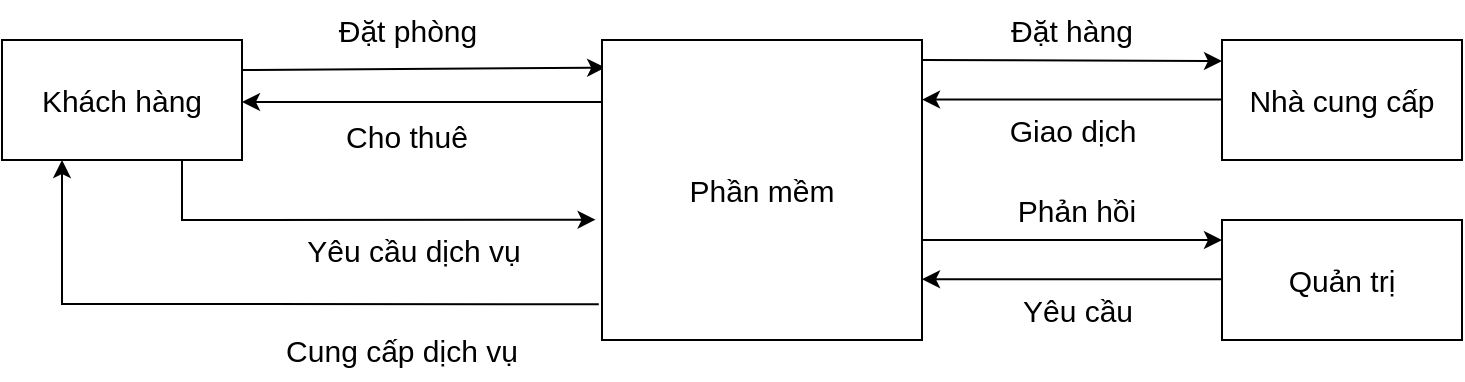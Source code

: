 <mxfile version="18.0.4" type="github">
  <diagram id="HtxfLFjV96LtqhZwu3Rr" name="Page-1">
    <mxGraphModel dx="1038" dy="539" grid="1" gridSize="10" guides="1" tooltips="1" connect="1" arrows="1" fold="1" page="1" pageScale="1" pageWidth="850" pageHeight="1100" math="0" shadow="0">
      <root>
        <mxCell id="0" />
        <mxCell id="1" parent="0" />
        <mxCell id="dyBA7OJeBolkiEJ0vb4M-5" style="rounded=0;orthogonalLoop=1;jettySize=auto;html=1;exitX=1;exitY=0.25;exitDx=0;exitDy=0;entryX=0.01;entryY=0.092;entryDx=0;entryDy=0;entryPerimeter=0;" edge="1" parent="1" source="dyBA7OJeBolkiEJ0vb4M-1" target="dyBA7OJeBolkiEJ0vb4M-2">
          <mxGeometry relative="1" as="geometry" />
        </mxCell>
        <mxCell id="dyBA7OJeBolkiEJ0vb4M-9" style="edgeStyle=none;rounded=0;orthogonalLoop=1;jettySize=auto;html=1;exitX=0.75;exitY=1;exitDx=0;exitDy=0;entryX=-0.02;entryY=0.599;entryDx=0;entryDy=0;fontSize=15;entryPerimeter=0;" edge="1" parent="1" source="dyBA7OJeBolkiEJ0vb4M-1" target="dyBA7OJeBolkiEJ0vb4M-2">
          <mxGeometry relative="1" as="geometry">
            <Array as="points">
              <mxPoint x="140" y="180" />
            </Array>
          </mxGeometry>
        </mxCell>
        <mxCell id="dyBA7OJeBolkiEJ0vb4M-1" value="&lt;font style=&quot;font-size: 15px;&quot;&gt;Khách hàng&lt;/font&gt;" style="rounded=0;whiteSpace=wrap;html=1;" vertex="1" parent="1">
          <mxGeometry x="50" y="90" width="120" height="60" as="geometry" />
        </mxCell>
        <mxCell id="dyBA7OJeBolkiEJ0vb4M-8" style="rounded=0;orthogonalLoop=1;jettySize=auto;html=1;exitX=0;exitY=0.75;exitDx=0;exitDy=0;entryX=1;entryY=0.75;entryDx=0;entryDy=0;fontSize=15;" edge="1" parent="1">
          <mxGeometry relative="1" as="geometry">
            <mxPoint x="350" y="121" as="sourcePoint" />
            <mxPoint x="170" y="121" as="targetPoint" />
          </mxGeometry>
        </mxCell>
        <mxCell id="dyBA7OJeBolkiEJ0vb4M-11" style="edgeStyle=none;rounded=0;orthogonalLoop=1;jettySize=auto;html=1;exitX=-0.01;exitY=0.881;exitDx=0;exitDy=0;entryX=0.25;entryY=1;entryDx=0;entryDy=0;fontSize=15;exitPerimeter=0;" edge="1" parent="1" source="dyBA7OJeBolkiEJ0vb4M-2" target="dyBA7OJeBolkiEJ0vb4M-1">
          <mxGeometry relative="1" as="geometry">
            <Array as="points">
              <mxPoint x="80" y="222" />
            </Array>
          </mxGeometry>
        </mxCell>
        <mxCell id="dyBA7OJeBolkiEJ0vb4M-16" style="edgeStyle=none;rounded=0;orthogonalLoop=1;jettySize=auto;html=1;exitX=1;exitY=0.25;exitDx=0;exitDy=0;fontSize=15;" edge="1" parent="1">
          <mxGeometry relative="1" as="geometry">
            <mxPoint x="510" y="100" as="sourcePoint" />
            <mxPoint x="660" y="100.5" as="targetPoint" />
          </mxGeometry>
        </mxCell>
        <mxCell id="dyBA7OJeBolkiEJ0vb4M-2" value="&lt;font style=&quot;font-size: 15px;&quot;&gt;Phần mềm&lt;/font&gt;" style="rounded=0;whiteSpace=wrap;html=1;" vertex="1" parent="1">
          <mxGeometry x="350" y="90" width="160" height="150" as="geometry" />
        </mxCell>
        <mxCell id="dyBA7OJeBolkiEJ0vb4M-14" style="edgeStyle=none;rounded=0;orthogonalLoop=1;jettySize=auto;html=1;exitX=0;exitY=0.5;exitDx=0;exitDy=0;entryX=1;entryY=0.2;entryDx=0;entryDy=0;entryPerimeter=0;fontSize=15;" edge="1" parent="1">
          <mxGeometry relative="1" as="geometry">
            <mxPoint x="660" y="119.8" as="sourcePoint" />
            <mxPoint x="510" y="119.8" as="targetPoint" />
          </mxGeometry>
        </mxCell>
        <mxCell id="dyBA7OJeBolkiEJ0vb4M-3" value="&lt;font style=&quot;font-size: 15px;&quot;&gt;Nhà cung cấp&lt;/font&gt;" style="rounded=0;whiteSpace=wrap;html=1;" vertex="1" parent="1">
          <mxGeometry x="660" y="90" width="120" height="60" as="geometry" />
        </mxCell>
        <mxCell id="dyBA7OJeBolkiEJ0vb4M-4" value="&lt;font style=&quot;font-size: 15px;&quot;&gt;Quản trị&lt;/font&gt;" style="rounded=0;whiteSpace=wrap;html=1;" vertex="1" parent="1">
          <mxGeometry x="660" y="180" width="120" height="60" as="geometry" />
        </mxCell>
        <mxCell id="dyBA7OJeBolkiEJ0vb4M-6" value="Cho thuê" style="text;html=1;strokeColor=none;fillColor=none;align=center;verticalAlign=middle;whiteSpace=wrap;rounded=0;fontSize=15;" vertex="1" parent="1">
          <mxGeometry x="220" y="123" width="65" height="30" as="geometry" />
        </mxCell>
        <mxCell id="dyBA7OJeBolkiEJ0vb4M-7" value="Đặt phòng" style="text;html=1;strokeColor=none;fillColor=none;align=center;verticalAlign=middle;whiteSpace=wrap;rounded=0;fontSize=15;" vertex="1" parent="1">
          <mxGeometry x="207.5" y="70" width="90" height="30" as="geometry" />
        </mxCell>
        <mxCell id="dyBA7OJeBolkiEJ0vb4M-10" value="Yêu cầu dịch vụ" style="text;html=1;strokeColor=none;fillColor=none;align=center;verticalAlign=middle;whiteSpace=wrap;rounded=0;fontSize=15;" vertex="1" parent="1">
          <mxGeometry x="196.5" y="180" width="117.5" height="30" as="geometry" />
        </mxCell>
        <mxCell id="dyBA7OJeBolkiEJ0vb4M-12" value="Cung cấp dịch vụ" style="text;html=1;strokeColor=none;fillColor=none;align=center;verticalAlign=middle;whiteSpace=wrap;rounded=0;fontSize=15;" vertex="1" parent="1">
          <mxGeometry x="190" y="230" width="120" height="30" as="geometry" />
        </mxCell>
        <mxCell id="dyBA7OJeBolkiEJ0vb4M-17" style="edgeStyle=none;rounded=0;orthogonalLoop=1;jettySize=auto;html=1;exitX=0;exitY=0.5;exitDx=0;exitDy=0;entryX=1;entryY=0.2;entryDx=0;entryDy=0;entryPerimeter=0;fontSize=15;" edge="1" parent="1">
          <mxGeometry relative="1" as="geometry">
            <mxPoint x="660" y="209.6" as="sourcePoint" />
            <mxPoint x="510" y="209.6" as="targetPoint" />
          </mxGeometry>
        </mxCell>
        <mxCell id="dyBA7OJeBolkiEJ0vb4M-20" style="edgeStyle=none;rounded=0;orthogonalLoop=1;jettySize=auto;html=1;entryX=0;entryY=0.167;entryDx=0;entryDy=0;entryPerimeter=0;fontSize=15;" edge="1" parent="1" target="dyBA7OJeBolkiEJ0vb4M-4">
          <mxGeometry relative="1" as="geometry">
            <mxPoint x="510" y="190" as="sourcePoint" />
            <mxPoint x="660" y="191.08" as="targetPoint" />
          </mxGeometry>
        </mxCell>
        <mxCell id="dyBA7OJeBolkiEJ0vb4M-21" value="Đặt hàng" style="text;html=1;strokeColor=none;fillColor=none;align=center;verticalAlign=middle;whiteSpace=wrap;rounded=0;fontSize=15;" vertex="1" parent="1">
          <mxGeometry x="550" y="70" width="70" height="30" as="geometry" />
        </mxCell>
        <mxCell id="dyBA7OJeBolkiEJ0vb4M-22" value="Giao dịch" style="text;html=1;strokeColor=none;fillColor=none;align=center;verticalAlign=middle;whiteSpace=wrap;rounded=0;fontSize=15;" vertex="1" parent="1">
          <mxGeometry x="547.5" y="120" width="75" height="30" as="geometry" />
        </mxCell>
        <mxCell id="dyBA7OJeBolkiEJ0vb4M-23" value="Phản hồi" style="text;html=1;strokeColor=none;fillColor=none;align=center;verticalAlign=middle;whiteSpace=wrap;rounded=0;fontSize=15;" vertex="1" parent="1">
          <mxGeometry x="555" y="160" width="65" height="30" as="geometry" />
        </mxCell>
        <mxCell id="dyBA7OJeBolkiEJ0vb4M-24" value="Yêu cầu" style="text;html=1;strokeColor=none;fillColor=none;align=center;verticalAlign=middle;whiteSpace=wrap;rounded=0;fontSize=15;" vertex="1" parent="1">
          <mxGeometry x="557.5" y="210" width="60" height="30" as="geometry" />
        </mxCell>
      </root>
    </mxGraphModel>
  </diagram>
</mxfile>
